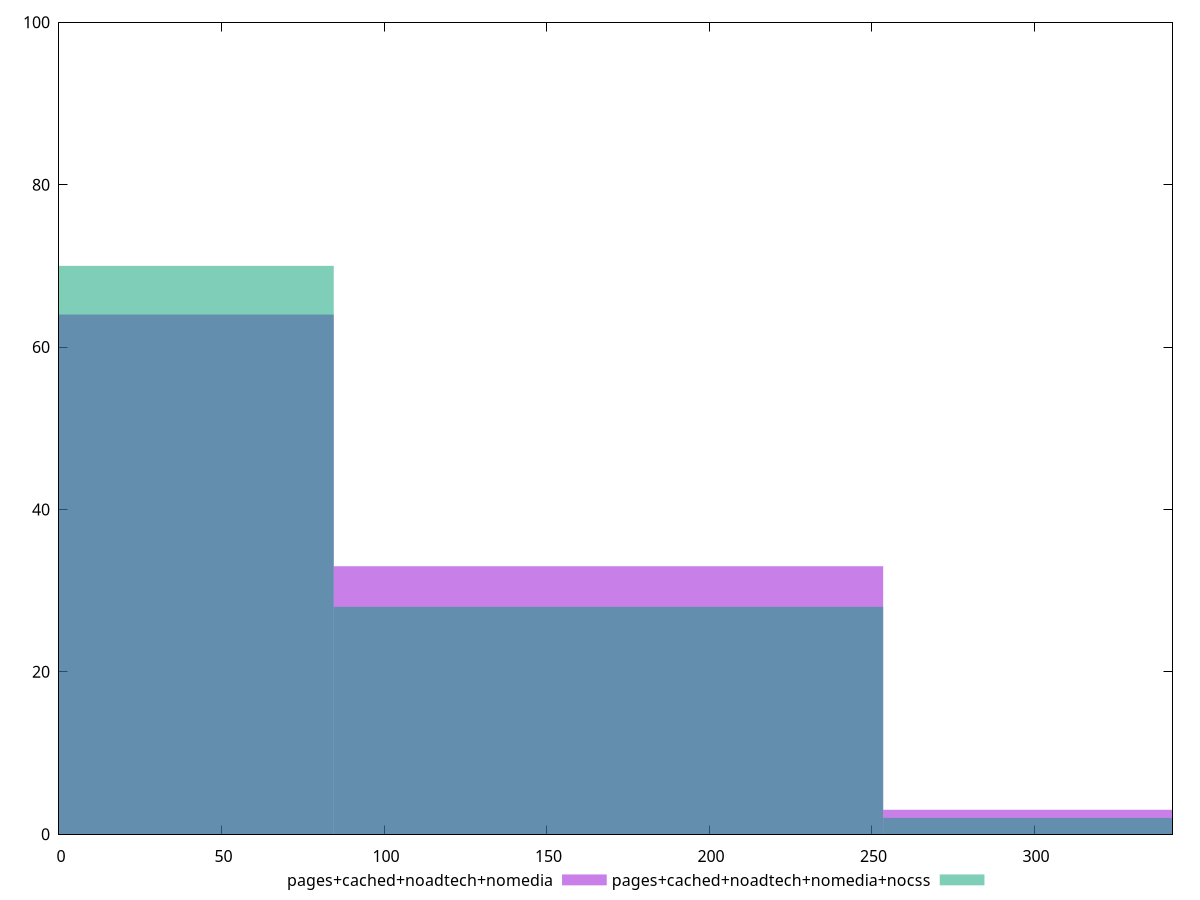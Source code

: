reset

$pagesCachedNoadtechNomedia <<EOF
338.0945244561073 3
169.04726222805365 33
0 64
EOF

$pagesCachedNoadtechNomediaNocss <<EOF
338.0945244561073 2
169.04726222805365 28
0 70
EOF

set key outside below
set boxwidth 169.04726222805365
set xrange [0:342.58799982070923]
set yrange [0:100]
set trange [0:100]
set style fill transparent solid 0.5 noborder
set terminal svg size 640, 500 enhanced background rgb 'white'
set output "report_00019_2021-02-10T18-14-37.922Z//uses-rel-preconnect/comparison/histogram/3_vs_4.svg"

plot $pagesCachedNoadtechNomedia title "pages+cached+noadtech+nomedia" with boxes, \
     $pagesCachedNoadtechNomediaNocss title "pages+cached+noadtech+nomedia+nocss" with boxes

reset
